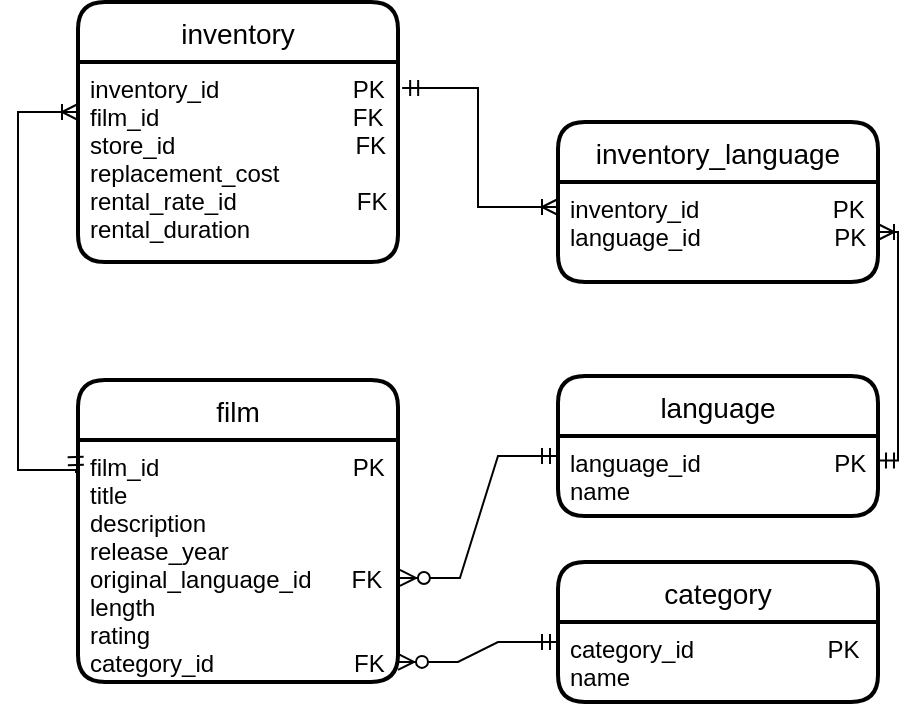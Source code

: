 <mxfile version="16.4.11" type="github">
  <diagram id="R2lEEEUBdFMjLlhIrx00" name="Page-1">
    <mxGraphModel dx="868" dy="450" grid="1" gridSize="10" guides="1" tooltips="1" connect="1" arrows="1" fold="1" page="1" pageScale="1" pageWidth="850" pageHeight="1100" math="0" shadow="0" extFonts="Permanent Marker^https://fonts.googleapis.com/css?family=Permanent+Marker">
      <root>
        <mxCell id="0" />
        <mxCell id="1" parent="0" />
        <mxCell id="XBRHQSE_y5_UtT42D3wm-6" value="film" style="swimlane;childLayout=stackLayout;horizontal=1;startSize=30;horizontalStack=0;rounded=1;fontSize=14;fontStyle=0;strokeWidth=2;resizeParent=0;resizeLast=1;shadow=0;dashed=0;align=center;" parent="1" vertex="1">
          <mxGeometry x="340" y="499" width="160" height="151" as="geometry" />
        </mxCell>
        <mxCell id="XBRHQSE_y5_UtT42D3wm-7" value="film_id                             PK&#xa;title&#xa;description&#xa;release_year&#xa;original_language_id      FK  &#xa;length&#xa;rating&#xa;category_id                     FK" style="align=left;strokeColor=none;fillColor=none;spacingLeft=4;fontSize=12;verticalAlign=top;resizable=0;rotatable=0;part=1;" parent="XBRHQSE_y5_UtT42D3wm-6" vertex="1">
          <mxGeometry y="30" width="160" height="121" as="geometry" />
        </mxCell>
        <mxCell id="X1Vkqaam1foUrie7Yz92-3" value="language" style="swimlane;childLayout=stackLayout;horizontal=1;startSize=30;horizontalStack=0;rounded=1;fontSize=14;fontStyle=0;strokeWidth=2;resizeParent=0;resizeLast=1;shadow=0;dashed=0;align=center;" vertex="1" parent="1">
          <mxGeometry x="580" y="497" width="160" height="70" as="geometry" />
        </mxCell>
        <mxCell id="X1Vkqaam1foUrie7Yz92-4" value="language_id                    PK&#xa;name&#xa;" style="align=left;strokeColor=none;fillColor=none;spacingLeft=4;fontSize=12;verticalAlign=top;resizable=0;rotatable=0;part=1;" vertex="1" parent="X1Vkqaam1foUrie7Yz92-3">
          <mxGeometry y="30" width="160" height="40" as="geometry" />
        </mxCell>
        <mxCell id="X1Vkqaam1foUrie7Yz92-6" value="" style="edgeStyle=entityRelationEdgeStyle;fontSize=12;html=1;endArrow=ERzeroToMany;startArrow=ERmandOne;rounded=0;exitX=0;exitY=0.25;exitDx=0;exitDy=0;entryX=1.006;entryY=0.57;entryDx=0;entryDy=0;entryPerimeter=0;" edge="1" parent="1" source="X1Vkqaam1foUrie7Yz92-4" target="XBRHQSE_y5_UtT42D3wm-7">
          <mxGeometry width="100" height="100" relative="1" as="geometry">
            <mxPoint x="420" y="620" as="sourcePoint" />
            <mxPoint x="540" y="610" as="targetPoint" />
          </mxGeometry>
        </mxCell>
        <mxCell id="X1Vkqaam1foUrie7Yz92-7" value="inventory" style="swimlane;childLayout=stackLayout;horizontal=1;startSize=30;horizontalStack=0;rounded=1;fontSize=14;fontStyle=0;strokeWidth=2;resizeParent=0;resizeLast=1;shadow=0;dashed=0;align=center;" vertex="1" parent="1">
          <mxGeometry x="340" y="310" width="160" height="130" as="geometry" />
        </mxCell>
        <mxCell id="X1Vkqaam1foUrie7Yz92-8" value="inventory_id                    PK&#xa;film_id                             FK  &#xa;store_id                           FK&#xa;replacement_cost&#xa;rental_rate_id                  FK &#xa;rental_duration" style="align=left;strokeColor=none;fillColor=none;spacingLeft=4;fontSize=12;verticalAlign=top;resizable=0;rotatable=0;part=1;" vertex="1" parent="X1Vkqaam1foUrie7Yz92-7">
          <mxGeometry y="30" width="160" height="100" as="geometry" />
        </mxCell>
        <mxCell id="X1Vkqaam1foUrie7Yz92-10" value="" style="edgeStyle=orthogonalEdgeStyle;fontSize=12;html=1;endArrow=ERoneToMany;startArrow=ERmandOne;rounded=0;exitX=-0.006;exitY=0.136;exitDx=0;exitDy=0;exitPerimeter=0;entryX=0;entryY=0.25;entryDx=0;entryDy=0;" edge="1" parent="1" source="XBRHQSE_y5_UtT42D3wm-7" target="X1Vkqaam1foUrie7Yz92-8">
          <mxGeometry width="100" height="100" relative="1" as="geometry">
            <mxPoint x="270" y="540" as="sourcePoint" />
            <mxPoint x="220" y="330" as="targetPoint" />
            <Array as="points">
              <mxPoint x="310" y="544" />
              <mxPoint x="310" y="365" />
            </Array>
          </mxGeometry>
        </mxCell>
        <mxCell id="X1Vkqaam1foUrie7Yz92-11" value="inventory_language" style="swimlane;childLayout=stackLayout;horizontal=1;startSize=30;horizontalStack=0;rounded=1;fontSize=14;fontStyle=0;strokeWidth=2;resizeParent=0;resizeLast=1;shadow=0;dashed=0;align=center;" vertex="1" parent="1">
          <mxGeometry x="580" y="370" width="160" height="80" as="geometry" />
        </mxCell>
        <mxCell id="X1Vkqaam1foUrie7Yz92-12" value="inventory_id                    PK&#xa;language_id                    PK&#xa;" style="align=left;strokeColor=none;fillColor=none;spacingLeft=4;fontSize=12;verticalAlign=top;resizable=0;rotatable=0;part=1;" vertex="1" parent="X1Vkqaam1foUrie7Yz92-11">
          <mxGeometry y="30" width="160" height="50" as="geometry" />
        </mxCell>
        <mxCell id="X1Vkqaam1foUrie7Yz92-14" value="" style="edgeStyle=orthogonalEdgeStyle;fontSize=12;html=1;endArrow=ERoneToMany;startArrow=ERmandOne;rounded=0;exitX=1.013;exitY=0.13;exitDx=0;exitDy=0;exitPerimeter=0;entryX=0;entryY=0.25;entryDx=0;entryDy=0;" edge="1" parent="1" source="X1Vkqaam1foUrie7Yz92-8" target="X1Vkqaam1foUrie7Yz92-12">
          <mxGeometry width="100" height="100" relative="1" as="geometry">
            <mxPoint x="349.04" y="553.96" as="sourcePoint" />
            <mxPoint x="350" y="375" as="targetPoint" />
          </mxGeometry>
        </mxCell>
        <mxCell id="X1Vkqaam1foUrie7Yz92-15" value="" style="fontSize=12;html=1;endArrow=ERoneToMany;startArrow=ERmandOne;rounded=0;exitX=1.013;exitY=0.13;exitDx=0;exitDy=0;exitPerimeter=0;entryX=1;entryY=0.5;entryDx=0;entryDy=0;edgeStyle=orthogonalEdgeStyle;" edge="1" parent="1" target="X1Vkqaam1foUrie7Yz92-12">
          <mxGeometry width="100" height="100" relative="1" as="geometry">
            <mxPoint x="740.0" y="539.25" as="sourcePoint" />
            <mxPoint x="817.92" y="598.75" as="targetPoint" />
            <Array as="points">
              <mxPoint x="750" y="539" />
              <mxPoint x="750" y="425" />
            </Array>
          </mxGeometry>
        </mxCell>
        <mxCell id="X1Vkqaam1foUrie7Yz92-16" value="category" style="swimlane;childLayout=stackLayout;horizontal=1;startSize=30;horizontalStack=0;rounded=1;fontSize=14;fontStyle=0;strokeWidth=2;resizeParent=0;resizeLast=1;shadow=0;dashed=0;align=center;" vertex="1" parent="1">
          <mxGeometry x="580" y="590" width="160" height="70" as="geometry" />
        </mxCell>
        <mxCell id="X1Vkqaam1foUrie7Yz92-17" value="category_id                    PK&#xa;name" style="align=left;strokeColor=none;fillColor=none;spacingLeft=4;fontSize=12;verticalAlign=top;resizable=0;rotatable=0;part=1;" vertex="1" parent="X1Vkqaam1foUrie7Yz92-16">
          <mxGeometry y="30" width="160" height="40" as="geometry" />
        </mxCell>
        <mxCell id="X1Vkqaam1foUrie7Yz92-18" value="" style="edgeStyle=entityRelationEdgeStyle;fontSize=12;html=1;endArrow=ERzeroToMany;startArrow=ERmandOne;rounded=0;exitX=0;exitY=0.25;exitDx=0;exitDy=0;entryX=1;entryY=0.917;entryDx=0;entryDy=0;entryPerimeter=0;" edge="1" parent="1" source="X1Vkqaam1foUrie7Yz92-17" target="XBRHQSE_y5_UtT42D3wm-7">
          <mxGeometry width="100" height="100" relative="1" as="geometry">
            <mxPoint x="590" y="547" as="sourcePoint" />
            <mxPoint x="510.96" y="607.97" as="targetPoint" />
          </mxGeometry>
        </mxCell>
      </root>
    </mxGraphModel>
  </diagram>
</mxfile>
